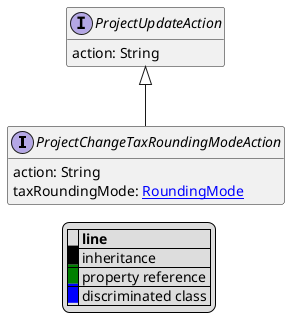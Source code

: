 @startuml

hide empty fields
hide empty methods
legend
|= |= line |
|<back:black>   </back>| inheritance |
|<back:green>   </back>| property reference |
|<back:blue>   </back>| discriminated class |
endlegend
interface ProjectChangeTaxRoundingModeAction [[ProjectChangeTaxRoundingModeAction.svg]] extends ProjectUpdateAction {
    action: String
    taxRoundingMode: [[RoundingMode.svg RoundingMode]]
}
interface ProjectUpdateAction [[ProjectUpdateAction.svg]]  {
    action: String
}





@enduml
